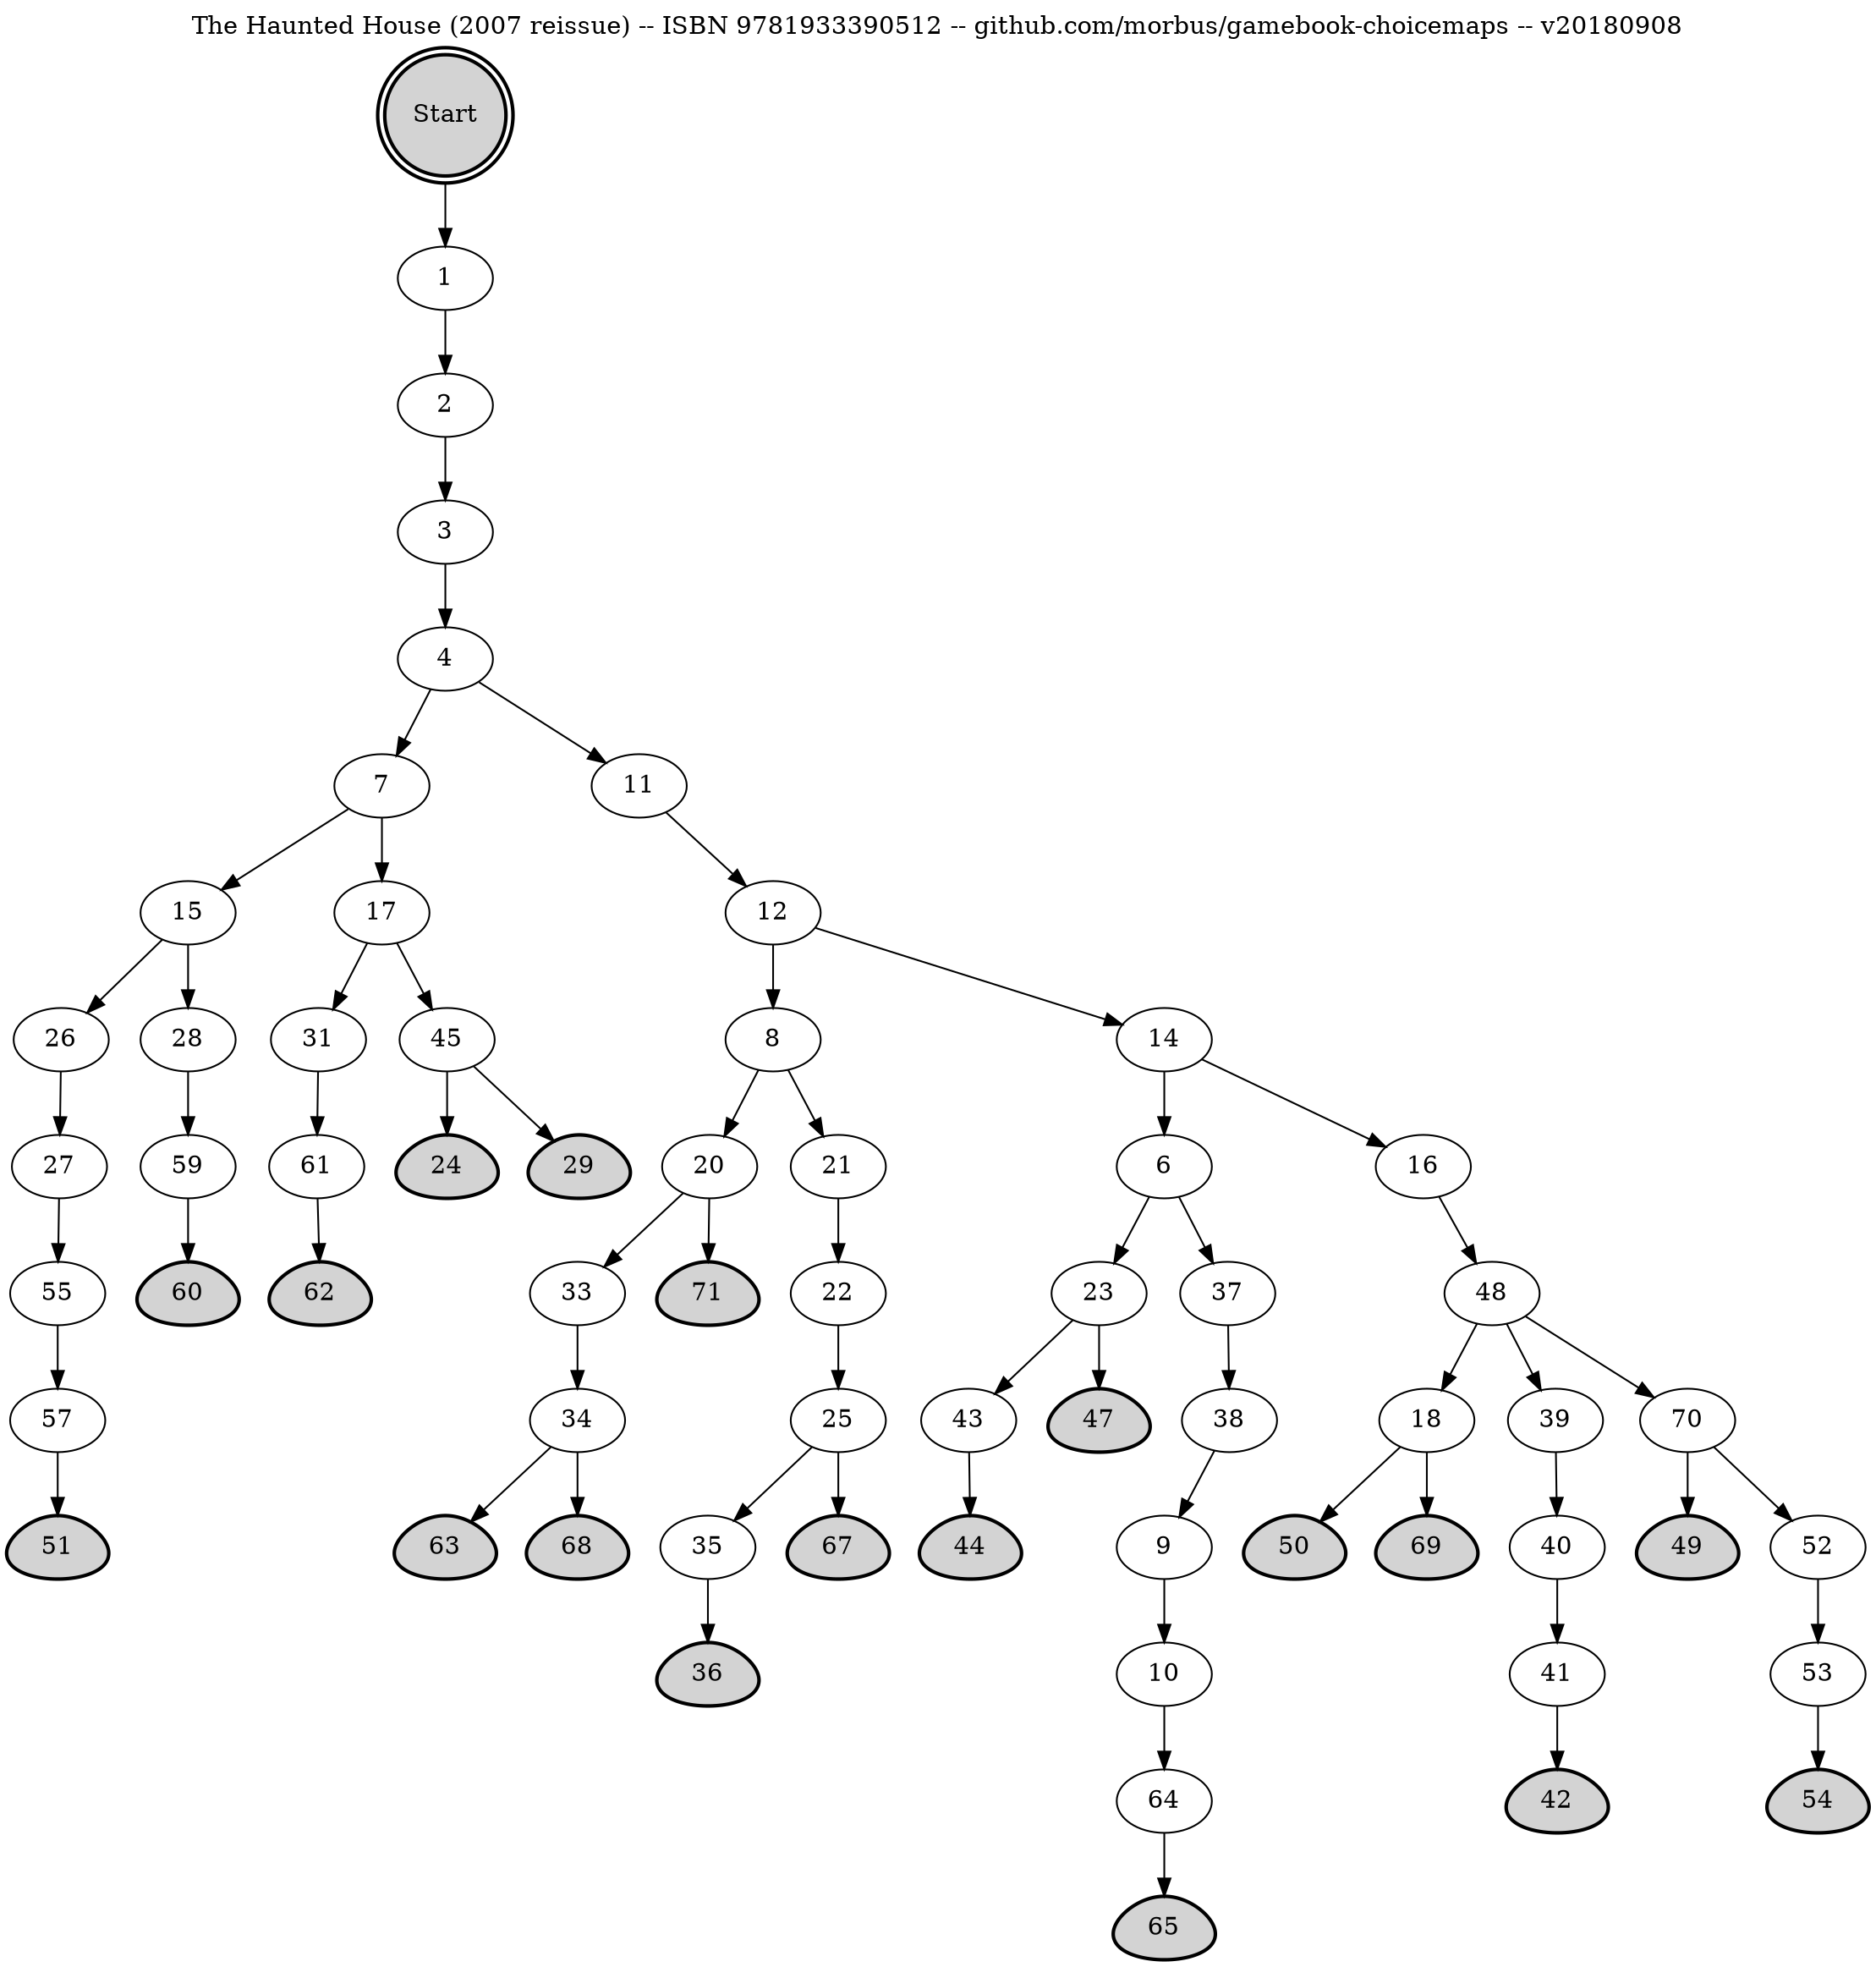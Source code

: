 digraph "The Haunted House (2007 reissue) -- ISBN 9781933390512 -- github.com/morbus/gamebook-choicemaps -- v20180908" {
rankdir=TB


"Start" [shape=doublecircle style="filled,bold" tooltip="4"]
"Start" -> "1"

"1" [tooltip="5"]
"1" -> "2"

"2" [tooltip="6"]
"2" -> "3"

"3" [tooltip="7"]
"3" -> "4"

"4" [tooltip="8"]
"4" -> "7"
"4" -> "11"

"6" [tooltip="9"]
"6" -> "23"
"6" -> "37"

"7" [tooltip="10"]
"7" -> "15"
"7" -> "17"

"8" [tooltip="11"]
"8" -> "20"
"8" -> "21"

"9" [tooltip="12"]
"9" -> "10"

"10" [tooltip="13"]
"10" -> "64"

"11" [tooltip="14"]
"11" -> "12"

"12" [tooltip="15"]
"12" -> "8"
"12" -> "14"

"14" [tooltip="16"]
"14" -> "6"
"14" -> "16"

"15" [tooltip="17"]
"15" -> "26"
"15" -> "28"

"16" [tooltip="18"]
"16" -> "48"

"17" [tooltip="19"]
"17" -> "31"
"17" -> "45"

"18" [tooltip="20"]
"18" -> "50"
"18" -> "69"

"20" [tooltip="21"]
"20" -> "33"
"20" -> "71"

"21" [tooltip="22"]
"21" -> "22"

"22" [tooltip="23"]
"22" -> "25"

"23" [tooltip="24"]
"23" -> "43"
"23" -> "47"

"24" [shape=egg style="filled,bold" tooltip="25"]

"25" [tooltip="26"]
"25" -> "35"
"25" -> "67"

"26" [tooltip="27"]
"26" -> "27"

"27" [tooltip="28"]
"27" -> "55"

"28" [tooltip="29"]
"28" -> "59"

"29" [shape=egg style="filled,bold" tooltip="30"]

"31" [tooltip="31"]
"31" -> "61"

"33" [tooltip="32"]
"33" -> "34"

"34" [tooltip="33"]
"34" -> "63"
"34" -> "68"

"35" [tooltip="34"]
"35" -> "36"

"36" [shape=egg style="filled,bold" tooltip="35"]

"37" [tooltip="36"]
"37" -> "38"

"38" [tooltip="37"]
"38" -> "9"

"39" [tooltip="38"]
"39" -> "40"

"40" [tooltip="39"]
"40" -> "41"

"41" [tooltip="40"]
"41" -> "42"

"42" [shape=egg style="filled,bold" tooltip="41"]

"43" [tooltip="42"]
"43" -> "44"

"44" [shape=egg style="filled,bold" tooltip="43"]

"45" [tooltip="44"]
"45" -> "24"
"45" -> "29"

"47" [shape=egg style="filled,bold" tooltip="45"]

"48" [tooltip="46"]
"48" -> "18"
"48" -> "39"
"48" -> "70"

"49" [shape=egg style="filled,bold" tooltip="47"]

"50" [shape=egg style="filled,bold" tooltip="48"]

"51" [shape=egg style="filled,bold" tooltip="49"]

"52" [tooltip="50"]
"52" -> "53"

"53" [tooltip="51"]
"53" -> "54"

"54" [shape=egg style="filled,bold" tooltip="52"]

"55" [tooltip="53"]
"55" -> "57"

"57" [tooltip="54"]
"57" -> "51"

"59" [tooltip="55"]
"59" -> "60"

"60" [shape=egg style="filled,bold" tooltip="56"]

"61" [tooltip="57"]
"61" -> "62"

"62" [shape=egg style="filled,bold" tooltip="58"]

"63" [shape=egg style="filled,bold" tooltip="59"]

"64" [tooltip="60"]
"64" -> "65"

"65" [shape=egg style="filled,bold" tooltip="61"]

"67" [shape=egg style="filled,bold" tooltip="62"]

"68" [shape=egg style="filled,bold" tooltip="63"]

"69" [shape=egg style="filled,bold" tooltip="64"]

"70" [tooltip="65"]
"70" -> "49"
"70" -> "52"

"71" [shape=egg style="filled,bold" tooltip="66"]

labelloc="t"

label="The Haunted House (2007 reissue) -- ISBN 9781933390512 -- github.com/morbus/gamebook-choicemaps -- v20180908"

}
